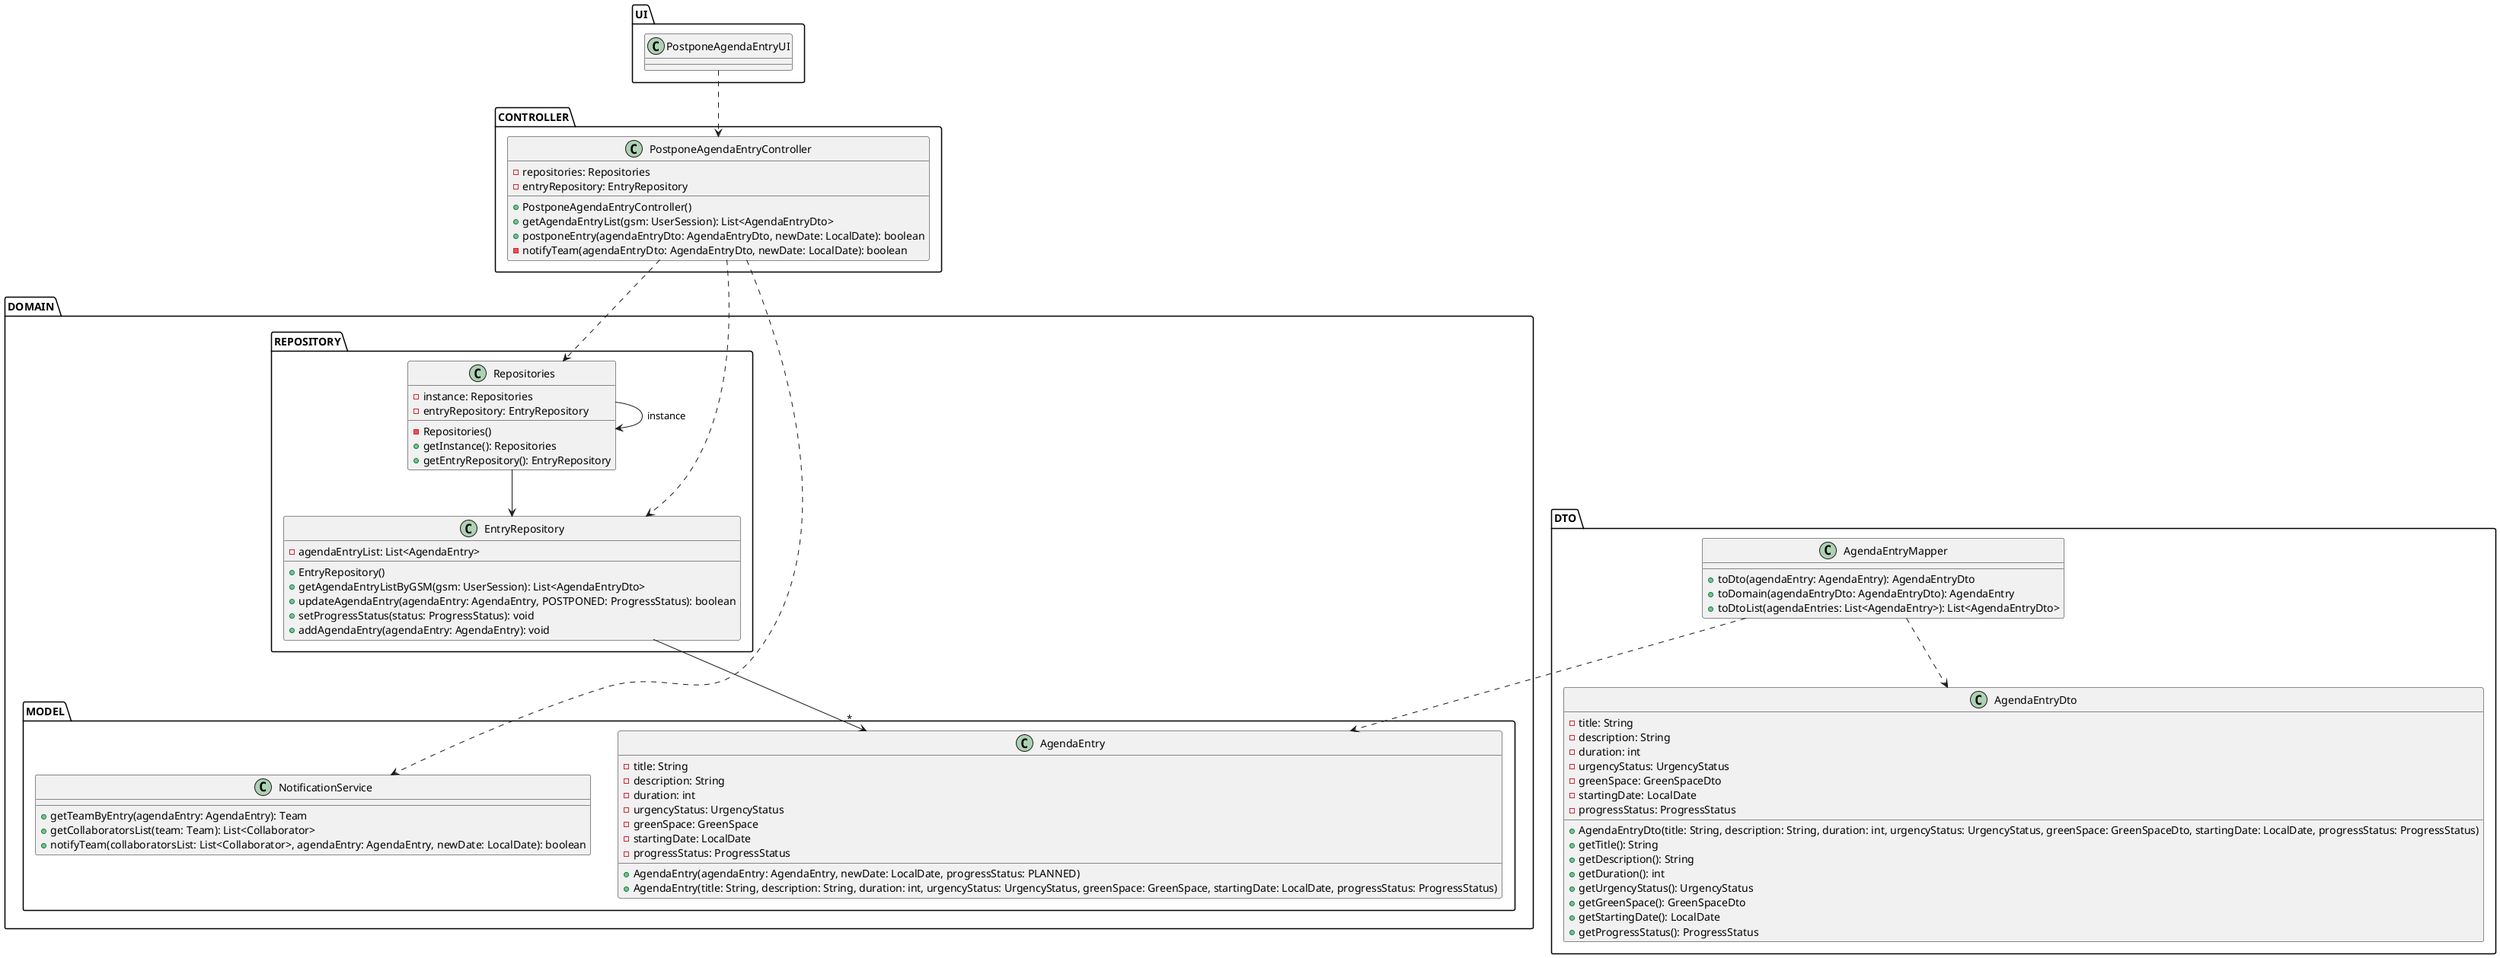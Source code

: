 @startuml
skinparam shadowing false
skinparam line type polyline

package UI {
    class PostponeAgendaEntryUI {
    }
}

package CONTROLLER {
    class PostponeAgendaEntryController {
        - repositories: Repositories
        - entryRepository: EntryRepository
        + PostponeAgendaEntryController()
        + getAgendaEntryList(gsm: UserSession): List<AgendaEntryDto>
        + postponeEntry(agendaEntryDto: AgendaEntryDto, newDate: LocalDate): boolean
        - notifyTeam(agendaEntryDto: AgendaEntryDto, newDate: LocalDate): boolean
    }
}

package DOMAIN {
    package REPOSITORY {
        class Repositories {
            - instance: Repositories
            - entryRepository: EntryRepository
            - Repositories()
            + getInstance(): Repositories
            + getEntryRepository(): EntryRepository
        }

        class EntryRepository {
            - agendaEntryList: List<AgendaEntry>
            + EntryRepository()
            + getAgendaEntryListByGSM(gsm: UserSession): List<AgendaEntryDto>
            + updateAgendaEntry(agendaEntry: AgendaEntry, POSTPONED: ProgressStatus): boolean
            + setProgressStatus(status: ProgressStatus): void
            + addAgendaEntry(agendaEntry: AgendaEntry): void
        }
    }



    package MODEL {
        class AgendaEntry {
            - title: String
            - description: String
            - duration: int
            - urgencyStatus: UrgencyStatus
            - greenSpace: GreenSpace
            - startingDate: LocalDate
            - progressStatus: ProgressStatus
            + AgendaEntry(agendaEntry: AgendaEntry, newDate: LocalDate, progressStatus: PLANNED)
            + AgendaEntry(title: String, description: String, duration: int, urgencyStatus: UrgencyStatus, greenSpace: GreenSpace, startingDate: LocalDate, progressStatus: ProgressStatus)

        }

        class NotificationService {
            + getTeamByEntry(agendaEntry: AgendaEntry): Team
            + getCollaboratorsList(team: Team): List<Collaborator>
            + notifyTeam(collaboratorsList: List<Collaborator>, agendaEntry: AgendaEntry, newDate: LocalDate): boolean
        }
    }
}
package DTO {
        class AgendaEntryMapper {
            + toDto(agendaEntry: AgendaEntry): AgendaEntryDto
            + toDomain(agendaEntryDto: AgendaEntryDto): AgendaEntry
            + toDtoList(agendaEntries: List<AgendaEntry>): List<AgendaEntryDto>
        }

        class AgendaEntryDto {
            - title: String
            - description: String
            - duration: int
            - urgencyStatus: UrgencyStatus
            - greenSpace: GreenSpaceDto
            - startingDate: LocalDate
            - progressStatus: ProgressStatus
            + AgendaEntryDto(title: String, description: String, duration: int, urgencyStatus: UrgencyStatus, greenSpace: GreenSpaceDto, startingDate: LocalDate, progressStatus: ProgressStatus)
            + getTitle(): String
            + getDescription(): String
            + getDuration(): int
            + getUrgencyStatus(): UrgencyStatus
            + getGreenSpace(): GreenSpaceDto
            + getStartingDate(): LocalDate
            + getProgressStatus(): ProgressStatus
        }
    }

PostponeAgendaEntryUI ..> PostponeAgendaEntryController
PostponeAgendaEntryController ..> Repositories
Repositories --> Repositories: instance
PostponeAgendaEntryController ..> EntryRepository
Repositories --> EntryRepository
EntryRepository --> "*" AgendaEntry
AgendaEntryMapper ..> AgendaEntryDto
AgendaEntryMapper ..> AgendaEntry
PostponeAgendaEntryController ..> NotificationService

@enduml
